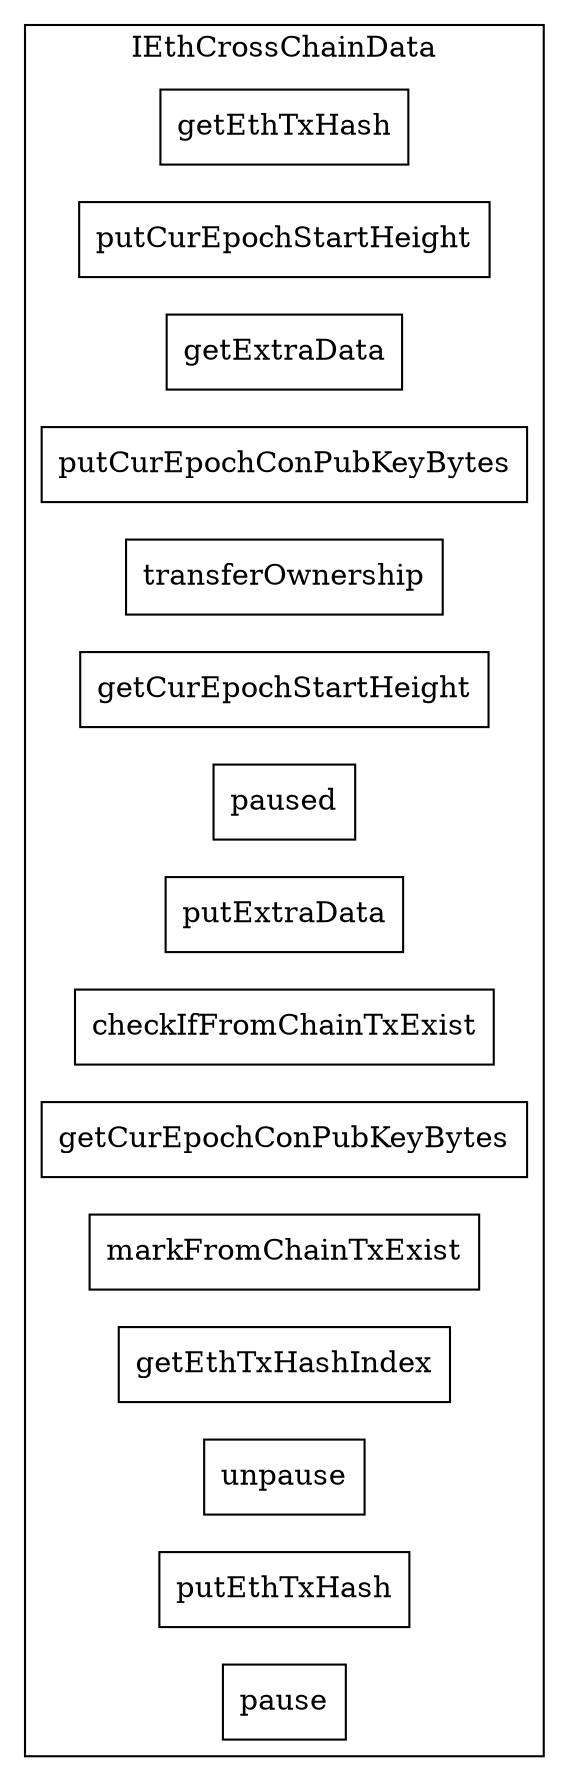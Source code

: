 strict digraph {
rankdir="LR"
node [shape=box]
subgraph cluster_230_IEthCrossChainData {
label = "IEthCrossChainData"
"230_getEthTxHash" [label="getEthTxHash"]
"230_putCurEpochStartHeight" [label="putCurEpochStartHeight"]
"230_getExtraData" [label="getExtraData"]
"230_putCurEpochConPubKeyBytes" [label="putCurEpochConPubKeyBytes"]
"230_transferOwnership" [label="transferOwnership"]
"230_getCurEpochStartHeight" [label="getCurEpochStartHeight"]
"230_paused" [label="paused"]
"230_putExtraData" [label="putExtraData"]
"230_checkIfFromChainTxExist" [label="checkIfFromChainTxExist"]
"230_getCurEpochConPubKeyBytes" [label="getCurEpochConPubKeyBytes"]
"230_markFromChainTxExist" [label="markFromChainTxExist"]
"230_getEthTxHashIndex" [label="getEthTxHashIndex"]
"230_unpause" [label="unpause"]
"230_putEthTxHash" [label="putEthTxHash"]
"230_pause" [label="pause"]
}subgraph cluster_solidity {
label = "[Solidity]"
}
}